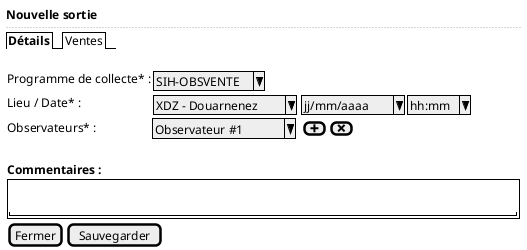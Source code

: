 @startsalt
{
  <b>Nouvelle sortie
  ..
  {/ <b>Détails | Ventes }
  .
  {

      Programme de collecte* :    | { ^SIH-OBSVENTE^ }
      Lieu / Date* :     | { ^XDZ - Douarnenez^ } | { ^ jj/mm/aaaa^  |  ^ hh:mm^ }
      Observateurs* :            | ^ Observateur #1 ^ | { [<&plus>] | [<&x>] }
      .
  }

  {
     <b>Commentaires :

     {+ .
        "                                                               "
     }
  }

  { [Fermer] | [Sauvegarder] }
}
@endsalt
